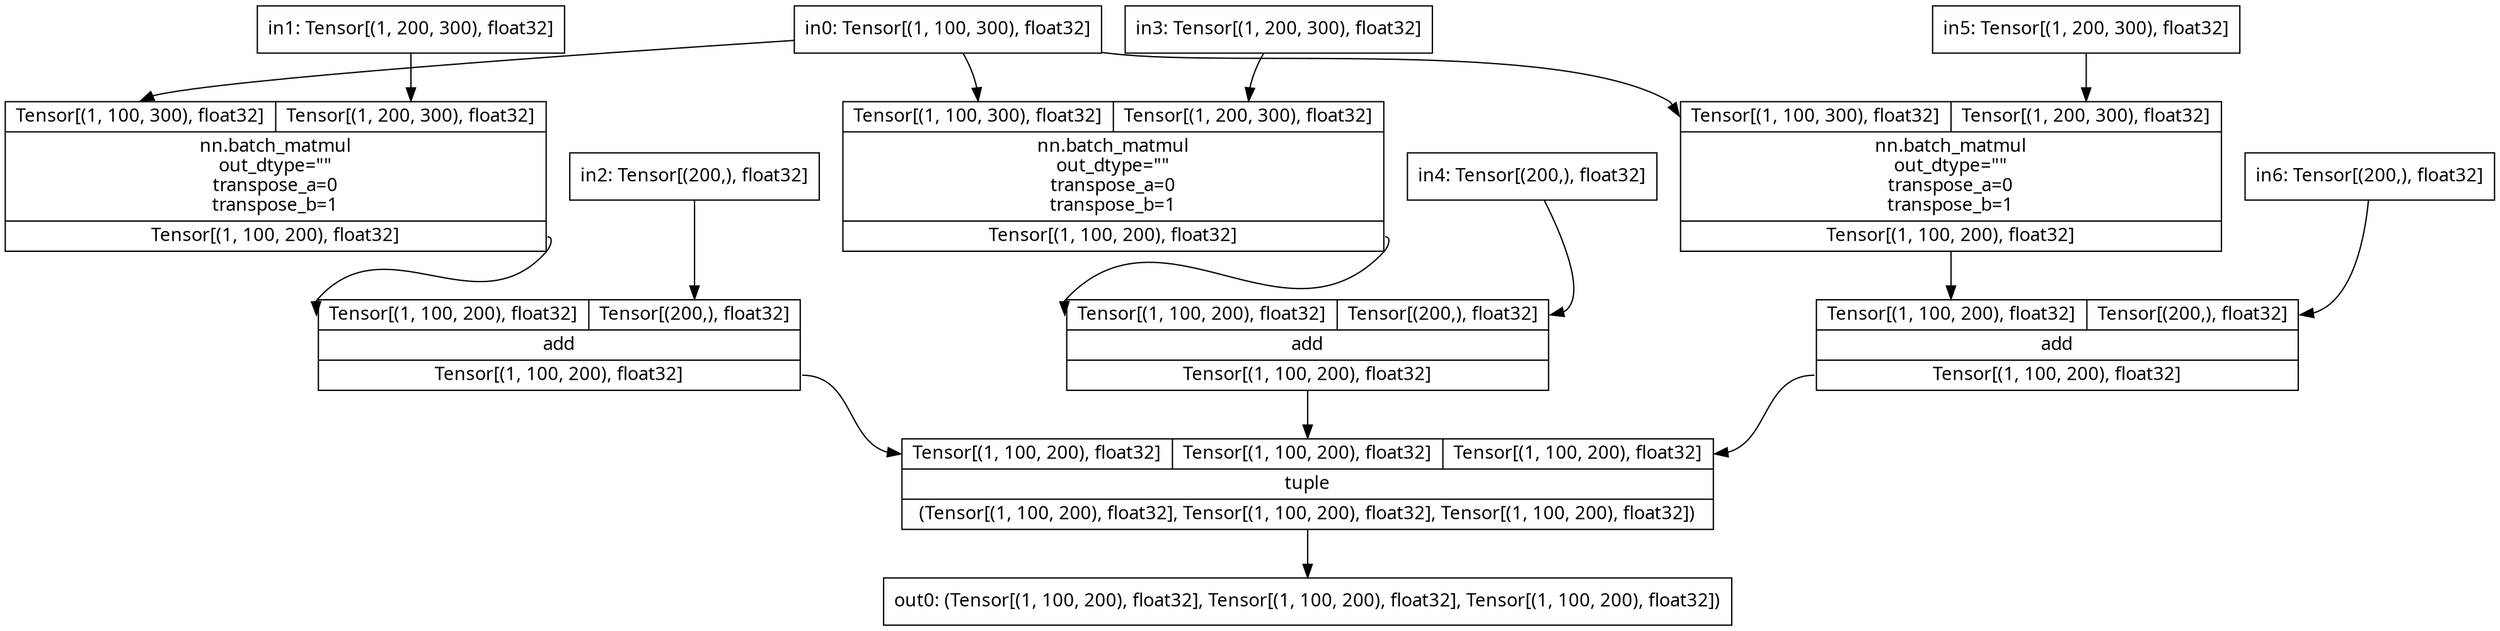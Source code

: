 digraph code {
	node [fontname="Linux Biolinum O" shape=record]
	in0 [label="in0: Tensor[(1, 100, 300), float32]"]
	in1 [label="in1: Tensor[(1, 200, 300), float32]"]
	opr0 [label="{{<i0>Tensor[(1, 100, 300), float32]|<i1>Tensor[(1, 200, 300), float32]}|nn.batch_matmul\nout_dtype=\"\"\ntranspose_a=0\ntranspose_b=1|{<o0>Tensor[(1, 100, 200), float32]}}"]
	in0 -> opr0:i0
	in1 -> opr0:i1
	in2 [label="in2: Tensor[(200,), float32]"]
	opr1 [label="{{<i0>Tensor[(1, 100, 200), float32]|<i1>Tensor[(200,), float32]}|add\n|{<o0>Tensor[(1, 100, 200), float32]}}"]
	opr0:o0 -> opr1:i0
	in2 -> opr1:i1
	in3 [label="in3: Tensor[(1, 200, 300), float32]"]
	opr2 [label="{{<i0>Tensor[(1, 100, 300), float32]|<i1>Tensor[(1, 200, 300), float32]}|nn.batch_matmul\nout_dtype=\"\"\ntranspose_a=0\ntranspose_b=1|{<o0>Tensor[(1, 100, 200), float32]}}"]
	in0 -> opr2:i0
	in3 -> opr2:i1
	in4 [label="in4: Tensor[(200,), float32]"]
	opr3 [label="{{<i0>Tensor[(1, 100, 200), float32]|<i1>Tensor[(200,), float32]}|add\n|{<o0>Tensor[(1, 100, 200), float32]}}"]
	opr2:o0 -> opr3:i0
	in4 -> opr3:i1
	in5 [label="in5: Tensor[(1, 200, 300), float32]"]
	opr4 [label="{{<i0>Tensor[(1, 100, 300), float32]|<i1>Tensor[(1, 200, 300), float32]}|nn.batch_matmul\nout_dtype=\"\"\ntranspose_a=0\ntranspose_b=1|{<o0>Tensor[(1, 100, 200), float32]}}"]
	in0 -> opr4:i0
	in5 -> opr4:i1
	in6 [label="in6: Tensor[(200,), float32]"]
	opr5 [label="{{<i0>Tensor[(1, 100, 200), float32]|<i1>Tensor[(200,), float32]}|add\n|{<o0>Tensor[(1, 100, 200), float32]}}"]
	opr4:o0 -> opr5:i0
	in6 -> opr5:i1
	opr6 [label="{{<i0>Tensor[(1, 100, 200), float32]|<i1>Tensor[(1, 100, 200), float32]|<i2>Tensor[(1, 100, 200), float32]}|tuple\n|{<o0>(Tensor[(1, 100, 200), float32], Tensor[(1, 100, 200), float32], Tensor[(1, 100, 200), float32])}}"]
	opr1:o0 -> opr6:i0
	opr3:o0 -> opr6:i1
	opr5:o0 -> opr6:i2
	out0 [label="out0: (Tensor[(1, 100, 200), float32], Tensor[(1, 100, 200), float32], Tensor[(1, 100, 200), float32])"]
	opr6:o0 -> out0
}
